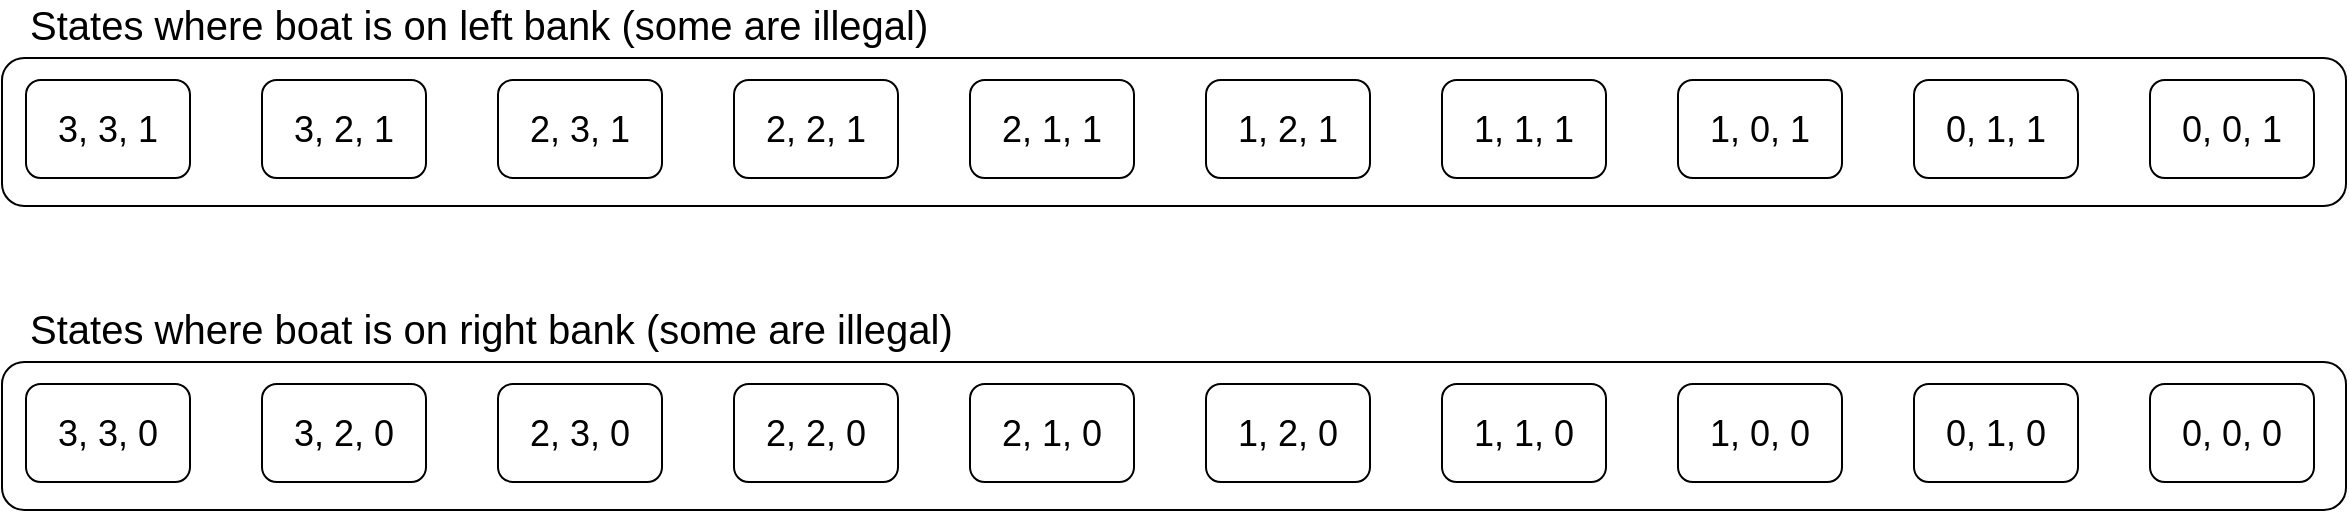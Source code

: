 <mxfile version="14.9.6" type="device"><diagram id="nJK5X1Sszg_bnhHg7u3W" name="Graph diagrams"><mxGraphModel dx="1301" dy="1002" grid="0" gridSize="10" guides="1" tooltips="1" connect="1" arrows="1" fold="1" page="0" pageScale="1" pageWidth="850" pageHeight="1100" math="0" shadow="0"><root><mxCell id="0"/><mxCell id="1" parent="0"/><mxCell id="VCcTrK-cu0kdhdaBgV6F-23" value="" style="rounded=1;whiteSpace=wrap;html=1;fillColor=none;" vertex="1" parent="1"><mxGeometry x="189" y="400" width="1172" height="74" as="geometry"/></mxCell><mxCell id="VCcTrK-cu0kdhdaBgV6F-1" value="&lt;font style=&quot;font-size: 18px&quot;&gt;3, 3, 1&lt;/font&gt;" style="rounded=1;whiteSpace=wrap;html=1;" vertex="1" parent="1"><mxGeometry x="201" y="259" width="82" height="49" as="geometry"/></mxCell><mxCell id="VCcTrK-cu0kdhdaBgV6F-2" value="&lt;font style=&quot;font-size: 18px&quot;&gt;3, 2, 1&lt;/font&gt;" style="rounded=1;whiteSpace=wrap;html=1;" vertex="1" parent="1"><mxGeometry x="319" y="259" width="82" height="49" as="geometry"/></mxCell><mxCell id="VCcTrK-cu0kdhdaBgV6F-3" value="&lt;font style=&quot;font-size: 18px&quot;&gt;2, 3, 1&lt;/font&gt;" style="rounded=1;whiteSpace=wrap;html=1;" vertex="1" parent="1"><mxGeometry x="437" y="259" width="82" height="49" as="geometry"/></mxCell><mxCell id="VCcTrK-cu0kdhdaBgV6F-4" value="&lt;font style=&quot;font-size: 18px&quot;&gt;2, 2, 1&lt;/font&gt;" style="rounded=1;whiteSpace=wrap;html=1;" vertex="1" parent="1"><mxGeometry x="555" y="259" width="82" height="49" as="geometry"/></mxCell><mxCell id="VCcTrK-cu0kdhdaBgV6F-5" value="&lt;font style=&quot;font-size: 18px&quot;&gt;2, 1, 1&lt;/font&gt;" style="rounded=1;whiteSpace=wrap;html=1;" vertex="1" parent="1"><mxGeometry x="673" y="259" width="82" height="49" as="geometry"/></mxCell><mxCell id="VCcTrK-cu0kdhdaBgV6F-6" value="&lt;font style=&quot;font-size: 18px&quot;&gt;1, 2, 1&lt;/font&gt;" style="rounded=1;whiteSpace=wrap;html=1;" vertex="1" parent="1"><mxGeometry x="791" y="259" width="82" height="49" as="geometry"/></mxCell><mxCell id="VCcTrK-cu0kdhdaBgV6F-7" value="&lt;font style=&quot;font-size: 18px&quot;&gt;1, 1, 1&lt;/font&gt;" style="rounded=1;whiteSpace=wrap;html=1;" vertex="1" parent="1"><mxGeometry x="909" y="259" width="82" height="49" as="geometry"/></mxCell><mxCell id="VCcTrK-cu0kdhdaBgV6F-8" value="&lt;font style=&quot;font-size: 18px&quot;&gt;1, 0, 1&lt;/font&gt;" style="rounded=1;whiteSpace=wrap;html=1;" vertex="1" parent="1"><mxGeometry x="1027" y="259" width="82" height="49" as="geometry"/></mxCell><mxCell id="VCcTrK-cu0kdhdaBgV6F-9" value="&lt;font style=&quot;font-size: 18px&quot;&gt;0, 1, 1&lt;/font&gt;" style="rounded=1;whiteSpace=wrap;html=1;" vertex="1" parent="1"><mxGeometry x="1145" y="259" width="82" height="49" as="geometry"/></mxCell><mxCell id="VCcTrK-cu0kdhdaBgV6F-10" value="&lt;font style=&quot;font-size: 18px&quot;&gt;0, 0, 1&lt;/font&gt;" style="rounded=1;whiteSpace=wrap;html=1;" vertex="1" parent="1"><mxGeometry x="1263" y="259" width="82" height="49" as="geometry"/></mxCell><mxCell id="VCcTrK-cu0kdhdaBgV6F-11" value="" style="rounded=1;whiteSpace=wrap;html=1;fillColor=none;" vertex="1" parent="1"><mxGeometry x="189" y="248" width="1172" height="74" as="geometry"/></mxCell><mxCell id="VCcTrK-cu0kdhdaBgV6F-12" value="&lt;font style=&quot;font-size: 20px&quot;&gt;States where boat is on left bank (some are illegal)&lt;/font&gt;" style="text;html=1;strokeColor=none;fillColor=none;align=left;verticalAlign=middle;whiteSpace=wrap;rounded=0;" vertex="1" parent="1"><mxGeometry x="201" y="221" width="508" height="20" as="geometry"/></mxCell><mxCell id="VCcTrK-cu0kdhdaBgV6F-13" value="&lt;font style=&quot;font-size: 18px&quot;&gt;3, 3, 0&lt;/font&gt;" style="rounded=1;whiteSpace=wrap;html=1;" vertex="1" parent="1"><mxGeometry x="201" y="411" width="82" height="49" as="geometry"/></mxCell><mxCell id="VCcTrK-cu0kdhdaBgV6F-14" value="&lt;font style=&quot;font-size: 18px&quot;&gt;3, 2, 0&lt;/font&gt;" style="rounded=1;whiteSpace=wrap;html=1;" vertex="1" parent="1"><mxGeometry x="319" y="411" width="82" height="49" as="geometry"/></mxCell><mxCell id="VCcTrK-cu0kdhdaBgV6F-15" value="&lt;font style=&quot;font-size: 18px&quot;&gt;2, 3, 0&lt;/font&gt;" style="rounded=1;whiteSpace=wrap;html=1;" vertex="1" parent="1"><mxGeometry x="437" y="411" width="82" height="49" as="geometry"/></mxCell><mxCell id="VCcTrK-cu0kdhdaBgV6F-16" value="&lt;font style=&quot;font-size: 18px&quot;&gt;2, 2, 0&lt;/font&gt;" style="rounded=1;whiteSpace=wrap;html=1;" vertex="1" parent="1"><mxGeometry x="555" y="411" width="82" height="49" as="geometry"/></mxCell><mxCell id="VCcTrK-cu0kdhdaBgV6F-17" value="&lt;font style=&quot;font-size: 18px&quot;&gt;2, 1, 0&lt;/font&gt;" style="rounded=1;whiteSpace=wrap;html=1;" vertex="1" parent="1"><mxGeometry x="673" y="411" width="82" height="49" as="geometry"/></mxCell><mxCell id="VCcTrK-cu0kdhdaBgV6F-18" value="&lt;font style=&quot;font-size: 18px&quot;&gt;1, 2, 0&lt;/font&gt;" style="rounded=1;whiteSpace=wrap;html=1;" vertex="1" parent="1"><mxGeometry x="791" y="411" width="82" height="49" as="geometry"/></mxCell><mxCell id="VCcTrK-cu0kdhdaBgV6F-19" value="&lt;font style=&quot;font-size: 18px&quot;&gt;1, 1, 0&lt;/font&gt;" style="rounded=1;whiteSpace=wrap;html=1;" vertex="1" parent="1"><mxGeometry x="909" y="411" width="82" height="49" as="geometry"/></mxCell><mxCell id="VCcTrK-cu0kdhdaBgV6F-20" value="&lt;font style=&quot;font-size: 18px&quot;&gt;1, 0, 0&lt;/font&gt;" style="rounded=1;whiteSpace=wrap;html=1;" vertex="1" parent="1"><mxGeometry x="1027" y="411" width="82" height="49" as="geometry"/></mxCell><mxCell id="VCcTrK-cu0kdhdaBgV6F-21" value="&lt;font style=&quot;font-size: 18px&quot;&gt;0, 1, 0&lt;/font&gt;" style="rounded=1;whiteSpace=wrap;html=1;" vertex="1" parent="1"><mxGeometry x="1145" y="411" width="82" height="49" as="geometry"/></mxCell><mxCell id="VCcTrK-cu0kdhdaBgV6F-22" value="&lt;font style=&quot;font-size: 18px&quot;&gt;0, 0, 0&lt;/font&gt;" style="rounded=1;whiteSpace=wrap;html=1;" vertex="1" parent="1"><mxGeometry x="1263" y="411" width="82" height="49" as="geometry"/></mxCell><mxCell id="VCcTrK-cu0kdhdaBgV6F-24" value="&lt;font style=&quot;font-size: 20px&quot;&gt;States where boat is on right bank (some are illegal)&lt;/font&gt;" style="text;html=1;strokeColor=none;fillColor=none;align=left;verticalAlign=middle;whiteSpace=wrap;rounded=0;" vertex="1" parent="1"><mxGeometry x="201" y="373" width="520" height="20" as="geometry"/></mxCell></root></mxGraphModel></diagram></mxfile>